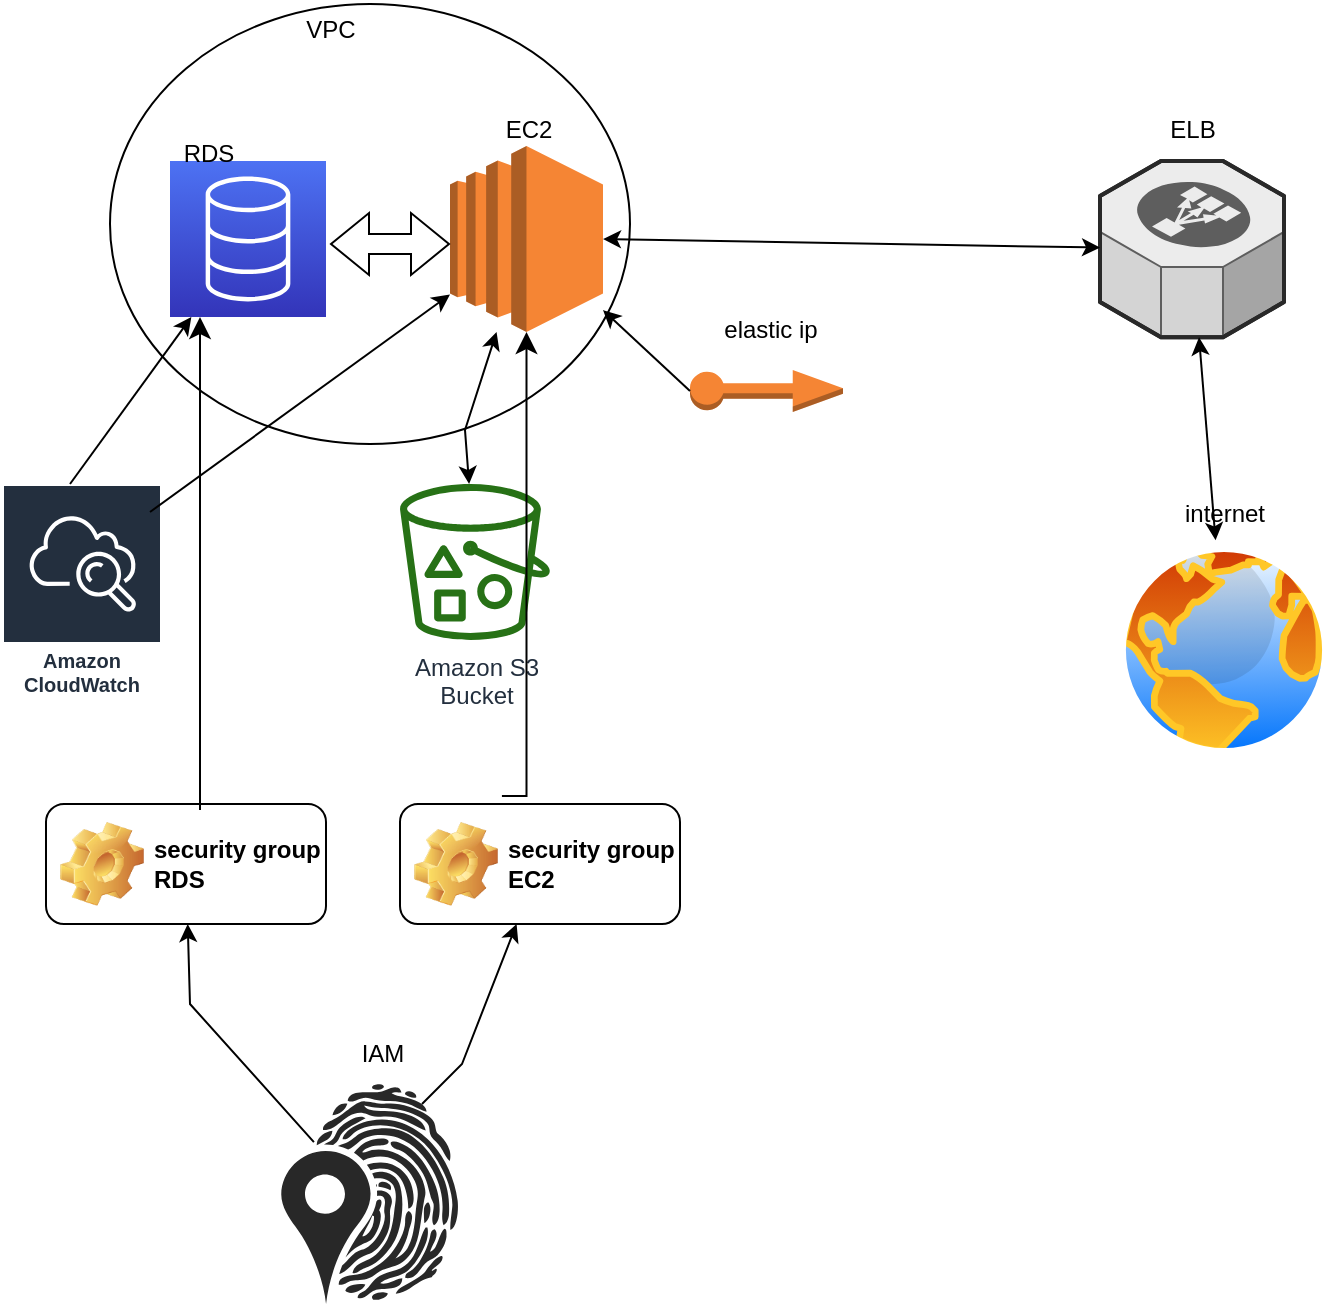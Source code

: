 <mxfile version="21.7.2" type="device">
  <diagram id="Ht1M8jgEwFfnCIfOTk4-" name="Page-1">
    <mxGraphModel dx="1434" dy="1534" grid="1" gridSize="10" guides="1" tooltips="1" connect="1" arrows="1" fold="1" page="1" pageScale="1" pageWidth="1169" pageHeight="827" math="0" shadow="0">
      <root>
        <mxCell id="0" />
        <mxCell id="1" parent="0" />
        <mxCell id="SGy8oM-2hKL47Hc91DFO-52" value="" style="ellipse;whiteSpace=wrap;html=1;" vertex="1" parent="1">
          <mxGeometry x="428" y="-758" width="260" height="220" as="geometry" />
        </mxCell>
        <mxCell id="SGy8oM-2hKL47Hc91DFO-53" value="Amazon S3&lt;br&gt;Bucket&lt;br&gt;" style="outlineConnect=0;fontColor=#232F3E;gradientColor=none;fillColor=#277116;strokeColor=none;dashed=0;verticalLabelPosition=bottom;verticalAlign=top;align=center;html=1;fontSize=12;fontStyle=0;aspect=fixed;pointerEvents=1;shape=mxgraph.aws4.bucket_with_objects;labelBackgroundColor=#ffffff;" vertex="1" parent="1">
          <mxGeometry x="573" y="-518" width="75" height="78" as="geometry" />
        </mxCell>
        <mxCell id="SGy8oM-2hKL47Hc91DFO-54" value="" style="sketch=0;points=[[0,0,0],[0.25,0,0],[0.5,0,0],[0.75,0,0],[1,0,0],[0,1,0],[0.25,1,0],[0.5,1,0],[0.75,1,0],[1,1,0],[0,0.25,0],[0,0.5,0],[0,0.75,0],[1,0.25,0],[1,0.5,0],[1,0.75,0]];outlineConnect=0;fontColor=#232F3E;gradientColor=#4D72F3;gradientDirection=north;fillColor=#3334B9;strokeColor=#ffffff;dashed=0;verticalLabelPosition=bottom;verticalAlign=top;align=center;html=1;fontSize=12;fontStyle=0;aspect=fixed;shape=mxgraph.aws4.resourceIcon;resIcon=mxgraph.aws4.database;" vertex="1" parent="1">
          <mxGeometry x="458" y="-679.5" width="78" height="78" as="geometry" />
        </mxCell>
        <mxCell id="SGy8oM-2hKL47Hc91DFO-55" value="RDS" style="text;html=1;align=center;verticalAlign=middle;resizable=0;points=[];autosize=1;strokeColor=none;fillColor=none;" vertex="1" parent="1">
          <mxGeometry x="452" y="-698" width="50" height="30" as="geometry" />
        </mxCell>
        <mxCell id="SGy8oM-2hKL47Hc91DFO-56" value="" style="outlineConnect=0;dashed=0;verticalLabelPosition=bottom;verticalAlign=top;align=center;html=1;shape=mxgraph.aws3.ec2;fillColor=#F58534;gradientColor=none;" vertex="1" parent="1">
          <mxGeometry x="598" y="-687" width="76.5" height="93" as="geometry" />
        </mxCell>
        <mxCell id="SGy8oM-2hKL47Hc91DFO-57" value="&lt;div&gt;VPC&lt;/div&gt;" style="text;html=1;align=center;verticalAlign=middle;resizable=0;points=[];autosize=1;strokeColor=none;fillColor=none;" vertex="1" parent="1">
          <mxGeometry x="513" y="-760" width="50" height="30" as="geometry" />
        </mxCell>
        <mxCell id="SGy8oM-2hKL47Hc91DFO-58" value="" style="outlineConnect=0;dashed=0;verticalLabelPosition=bottom;verticalAlign=top;align=center;html=1;shape=mxgraph.aws3.elastic_ip;fillColor=#F58534;gradientColor=none;" vertex="1" parent="1">
          <mxGeometry x="718" y="-575" width="76.5" height="21" as="geometry" />
        </mxCell>
        <mxCell id="SGy8oM-2hKL47Hc91DFO-59" value="&lt;div&gt;elastic ip&lt;/div&gt;" style="text;html=1;align=center;verticalAlign=middle;resizable=0;points=[];autosize=1;strokeColor=none;fillColor=none;" vertex="1" parent="1">
          <mxGeometry x="723" y="-610" width="70" height="30" as="geometry" />
        </mxCell>
        <mxCell id="SGy8oM-2hKL47Hc91DFO-60" value="" style="endArrow=classic;html=1;rounded=0;exitX=0;exitY=0.5;exitDx=0;exitDy=0;exitPerimeter=0;" edge="1" parent="1" source="SGy8oM-2hKL47Hc91DFO-58" target="SGy8oM-2hKL47Hc91DFO-56">
          <mxGeometry width="50" height="50" relative="1" as="geometry">
            <mxPoint x="673" y="-570" as="sourcePoint" />
            <mxPoint x="723" y="-620" as="targetPoint" />
          </mxGeometry>
        </mxCell>
        <mxCell id="SGy8oM-2hKL47Hc91DFO-61" value="Amazon CloudWatch" style="sketch=0;outlineConnect=0;fontColor=#232F3E;gradientColor=none;strokeColor=#ffffff;fillColor=#232F3E;dashed=0;verticalLabelPosition=middle;verticalAlign=bottom;align=center;html=1;whiteSpace=wrap;fontSize=10;fontStyle=1;spacing=3;shape=mxgraph.aws4.productIcon;prIcon=mxgraph.aws4.cloudwatch;" vertex="1" parent="1">
          <mxGeometry x="374" y="-518" width="80" height="110" as="geometry" />
        </mxCell>
        <mxCell id="SGy8oM-2hKL47Hc91DFO-62" value="" style="endArrow=classic;html=1;rounded=0;" edge="1" parent="1" target="SGy8oM-2hKL47Hc91DFO-56">
          <mxGeometry width="50" height="50" relative="1" as="geometry">
            <mxPoint x="448" y="-504" as="sourcePoint" />
            <mxPoint x="498" y="-554" as="targetPoint" />
          </mxGeometry>
        </mxCell>
        <mxCell id="SGy8oM-2hKL47Hc91DFO-63" value="" style="endArrow=classic;html=1;rounded=0;" edge="1" parent="1" target="SGy8oM-2hKL47Hc91DFO-54">
          <mxGeometry width="50" height="50" relative="1" as="geometry">
            <mxPoint x="408" y="-518" as="sourcePoint" />
            <mxPoint x="458" y="-568" as="targetPoint" />
          </mxGeometry>
        </mxCell>
        <mxCell id="SGy8oM-2hKL47Hc91DFO-64" value="&lt;div&gt;EC2&lt;/div&gt;" style="text;html=1;align=center;verticalAlign=middle;resizable=0;points=[];autosize=1;strokeColor=none;fillColor=none;" vertex="1" parent="1">
          <mxGeometry x="612" y="-710" width="50" height="30" as="geometry" />
        </mxCell>
        <mxCell id="SGy8oM-2hKL47Hc91DFO-65" value="" style="shape=flexArrow;endArrow=classic;startArrow=classic;html=1;rounded=0;" edge="1" parent="1">
          <mxGeometry width="100" height="100" relative="1" as="geometry">
            <mxPoint x="538" y="-638" as="sourcePoint" />
            <mxPoint x="598" y="-638" as="targetPoint" />
          </mxGeometry>
        </mxCell>
        <mxCell id="SGy8oM-2hKL47Hc91DFO-66" value="&lt;div&gt;security group RDS &lt;br&gt;&lt;/div&gt;" style="label;whiteSpace=wrap;html=1;image=img/clipart/Gear_128x128.png" vertex="1" parent="1">
          <mxGeometry x="396" y="-358" width="140" height="60" as="geometry" />
        </mxCell>
        <mxCell id="SGy8oM-2hKL47Hc91DFO-67" value="" style="edgeStyle=elbowEdgeStyle;elbow=horizontal;endArrow=classic;html=1;curved=0;rounded=0;endSize=8;startSize=8;exitX=0.55;exitY=0.05;exitDx=0;exitDy=0;exitPerimeter=0;" edge="1" parent="1" source="SGy8oM-2hKL47Hc91DFO-66" target="SGy8oM-2hKL47Hc91DFO-54">
          <mxGeometry width="50" height="50" relative="1" as="geometry">
            <mxPoint x="472" y="-368" as="sourcePoint" />
            <mxPoint x="522" y="-418" as="targetPoint" />
          </mxGeometry>
        </mxCell>
        <mxCell id="SGy8oM-2hKL47Hc91DFO-68" value="" style="edgeStyle=segmentEdgeStyle;endArrow=classic;html=1;curved=0;rounded=0;endSize=8;startSize=8;exitX=0.364;exitY=-0.067;exitDx=0;exitDy=0;exitPerimeter=0;" edge="1" parent="1" source="SGy8oM-2hKL47Hc91DFO-69" target="SGy8oM-2hKL47Hc91DFO-56">
          <mxGeometry width="50" height="50" relative="1" as="geometry">
            <mxPoint x="618" y="-378" as="sourcePoint" />
            <mxPoint x="668" y="-428" as="targetPoint" />
          </mxGeometry>
        </mxCell>
        <mxCell id="SGy8oM-2hKL47Hc91DFO-69" value="&lt;div&gt;security group EC2&lt;/div&gt;" style="label;whiteSpace=wrap;html=1;image=img/clipart/Gear_128x128.png" vertex="1" parent="1">
          <mxGeometry x="573" y="-358" width="140" height="60" as="geometry" />
        </mxCell>
        <mxCell id="SGy8oM-2hKL47Hc91DFO-70" value="" style="verticalLabelPosition=bottom;sketch=0;html=1;fillColor=#282828;strokeColor=none;verticalAlign=top;pointerEvents=1;align=center;shape=mxgraph.cisco_safe.security_icons.iam;" vertex="1" parent="1">
          <mxGeometry x="513.63" y="-218" width="88.75" height="110" as="geometry" />
        </mxCell>
        <mxCell id="SGy8oM-2hKL47Hc91DFO-71" value="&lt;div&gt;IAM&lt;/div&gt;" style="text;html=1;align=center;verticalAlign=middle;resizable=0;points=[];autosize=1;strokeColor=none;fillColor=none;" vertex="1" parent="1">
          <mxGeometry x="544" y="-248" width="40" height="30" as="geometry" />
        </mxCell>
        <mxCell id="SGy8oM-2hKL47Hc91DFO-72" value="" style="endArrow=classic;html=1;rounded=0;" edge="1" parent="1" target="SGy8oM-2hKL47Hc91DFO-69">
          <mxGeometry width="50" height="50" relative="1" as="geometry">
            <mxPoint x="584" y="-208" as="sourcePoint" />
            <mxPoint x="634" y="-258" as="targetPoint" />
            <Array as="points">
              <mxPoint x="604" y="-228" />
            </Array>
          </mxGeometry>
        </mxCell>
        <mxCell id="SGy8oM-2hKL47Hc91DFO-73" value="" style="endArrow=classic;html=1;rounded=0;exitX=0.184;exitY=0.264;exitDx=0;exitDy=0;exitPerimeter=0;" edge="1" parent="1" source="SGy8oM-2hKL47Hc91DFO-70" target="SGy8oM-2hKL47Hc91DFO-66">
          <mxGeometry width="50" height="50" relative="1" as="geometry">
            <mxPoint x="448" y="-238" as="sourcePoint" />
            <mxPoint x="478" y="-278" as="targetPoint" />
            <Array as="points">
              <mxPoint x="468" y="-258" />
            </Array>
          </mxGeometry>
        </mxCell>
        <mxCell id="SGy8oM-2hKL47Hc91DFO-74" value="" style="endArrow=classic;startArrow=classic;html=1;rounded=0;" edge="1" parent="1" source="SGy8oM-2hKL47Hc91DFO-53" target="SGy8oM-2hKL47Hc91DFO-56">
          <mxGeometry width="50" height="50" relative="1" as="geometry">
            <mxPoint x="585.5" y="-525" as="sourcePoint" />
            <mxPoint x="635.5" y="-575" as="targetPoint" />
            <Array as="points">
              <mxPoint x="605.5" y="-545" />
            </Array>
          </mxGeometry>
        </mxCell>
        <mxCell id="SGy8oM-2hKL47Hc91DFO-75" value="" style="image;aspect=fixed;perimeter=ellipsePerimeter;html=1;align=center;shadow=0;dashed=0;spacingTop=3;image=img/lib/active_directory/internet_globe.svg;" vertex="1" parent="1">
          <mxGeometry x="930" y="-490" width="110" height="110" as="geometry" />
        </mxCell>
        <mxCell id="SGy8oM-2hKL47Hc91DFO-76" value="&lt;div&gt;internet&lt;/div&gt;" style="text;html=1;align=center;verticalAlign=middle;resizable=0;points=[];autosize=1;strokeColor=none;fillColor=none;" vertex="1" parent="1">
          <mxGeometry x="955" y="-518" width="60" height="30" as="geometry" />
        </mxCell>
        <mxCell id="SGy8oM-2hKL47Hc91DFO-77" value="" style="verticalLabelPosition=bottom;html=1;verticalAlign=top;strokeWidth=1;align=center;outlineConnect=0;dashed=0;outlineConnect=0;shape=mxgraph.aws3d.elasticLoadBalancing;fillColor=#ECECEC;strokeColor=#5E5E5E;aspect=fixed;" vertex="1" parent="1">
          <mxGeometry x="923" y="-679.5" width="92" height="88.17" as="geometry" />
        </mxCell>
        <mxCell id="SGy8oM-2hKL47Hc91DFO-78" value="" style="endArrow=classic;startArrow=classic;html=1;rounded=0;" edge="1" parent="1" source="SGy8oM-2hKL47Hc91DFO-75" target="SGy8oM-2hKL47Hc91DFO-77">
          <mxGeometry width="50" height="50" relative="1" as="geometry">
            <mxPoint x="960" y="-518" as="sourcePoint" />
            <mxPoint x="1010" y="-568" as="targetPoint" />
          </mxGeometry>
        </mxCell>
        <mxCell id="SGy8oM-2hKL47Hc91DFO-79" value="" style="endArrow=classic;startArrow=classic;html=1;rounded=0;exitX=1;exitY=0.5;exitDx=0;exitDy=0;exitPerimeter=0;" edge="1" parent="1" source="SGy8oM-2hKL47Hc91DFO-56" target="SGy8oM-2hKL47Hc91DFO-77">
          <mxGeometry width="50" height="50" relative="1" as="geometry">
            <mxPoint x="800" y="-615.5" as="sourcePoint" />
            <mxPoint x="850" y="-665.5" as="targetPoint" />
          </mxGeometry>
        </mxCell>
        <mxCell id="SGy8oM-2hKL47Hc91DFO-80" value="&lt;div&gt;ELB&lt;/div&gt;" style="text;html=1;align=center;verticalAlign=middle;resizable=0;points=[];autosize=1;strokeColor=none;fillColor=none;" vertex="1" parent="1">
          <mxGeometry x="944" y="-710" width="50" height="30" as="geometry" />
        </mxCell>
      </root>
    </mxGraphModel>
  </diagram>
</mxfile>
